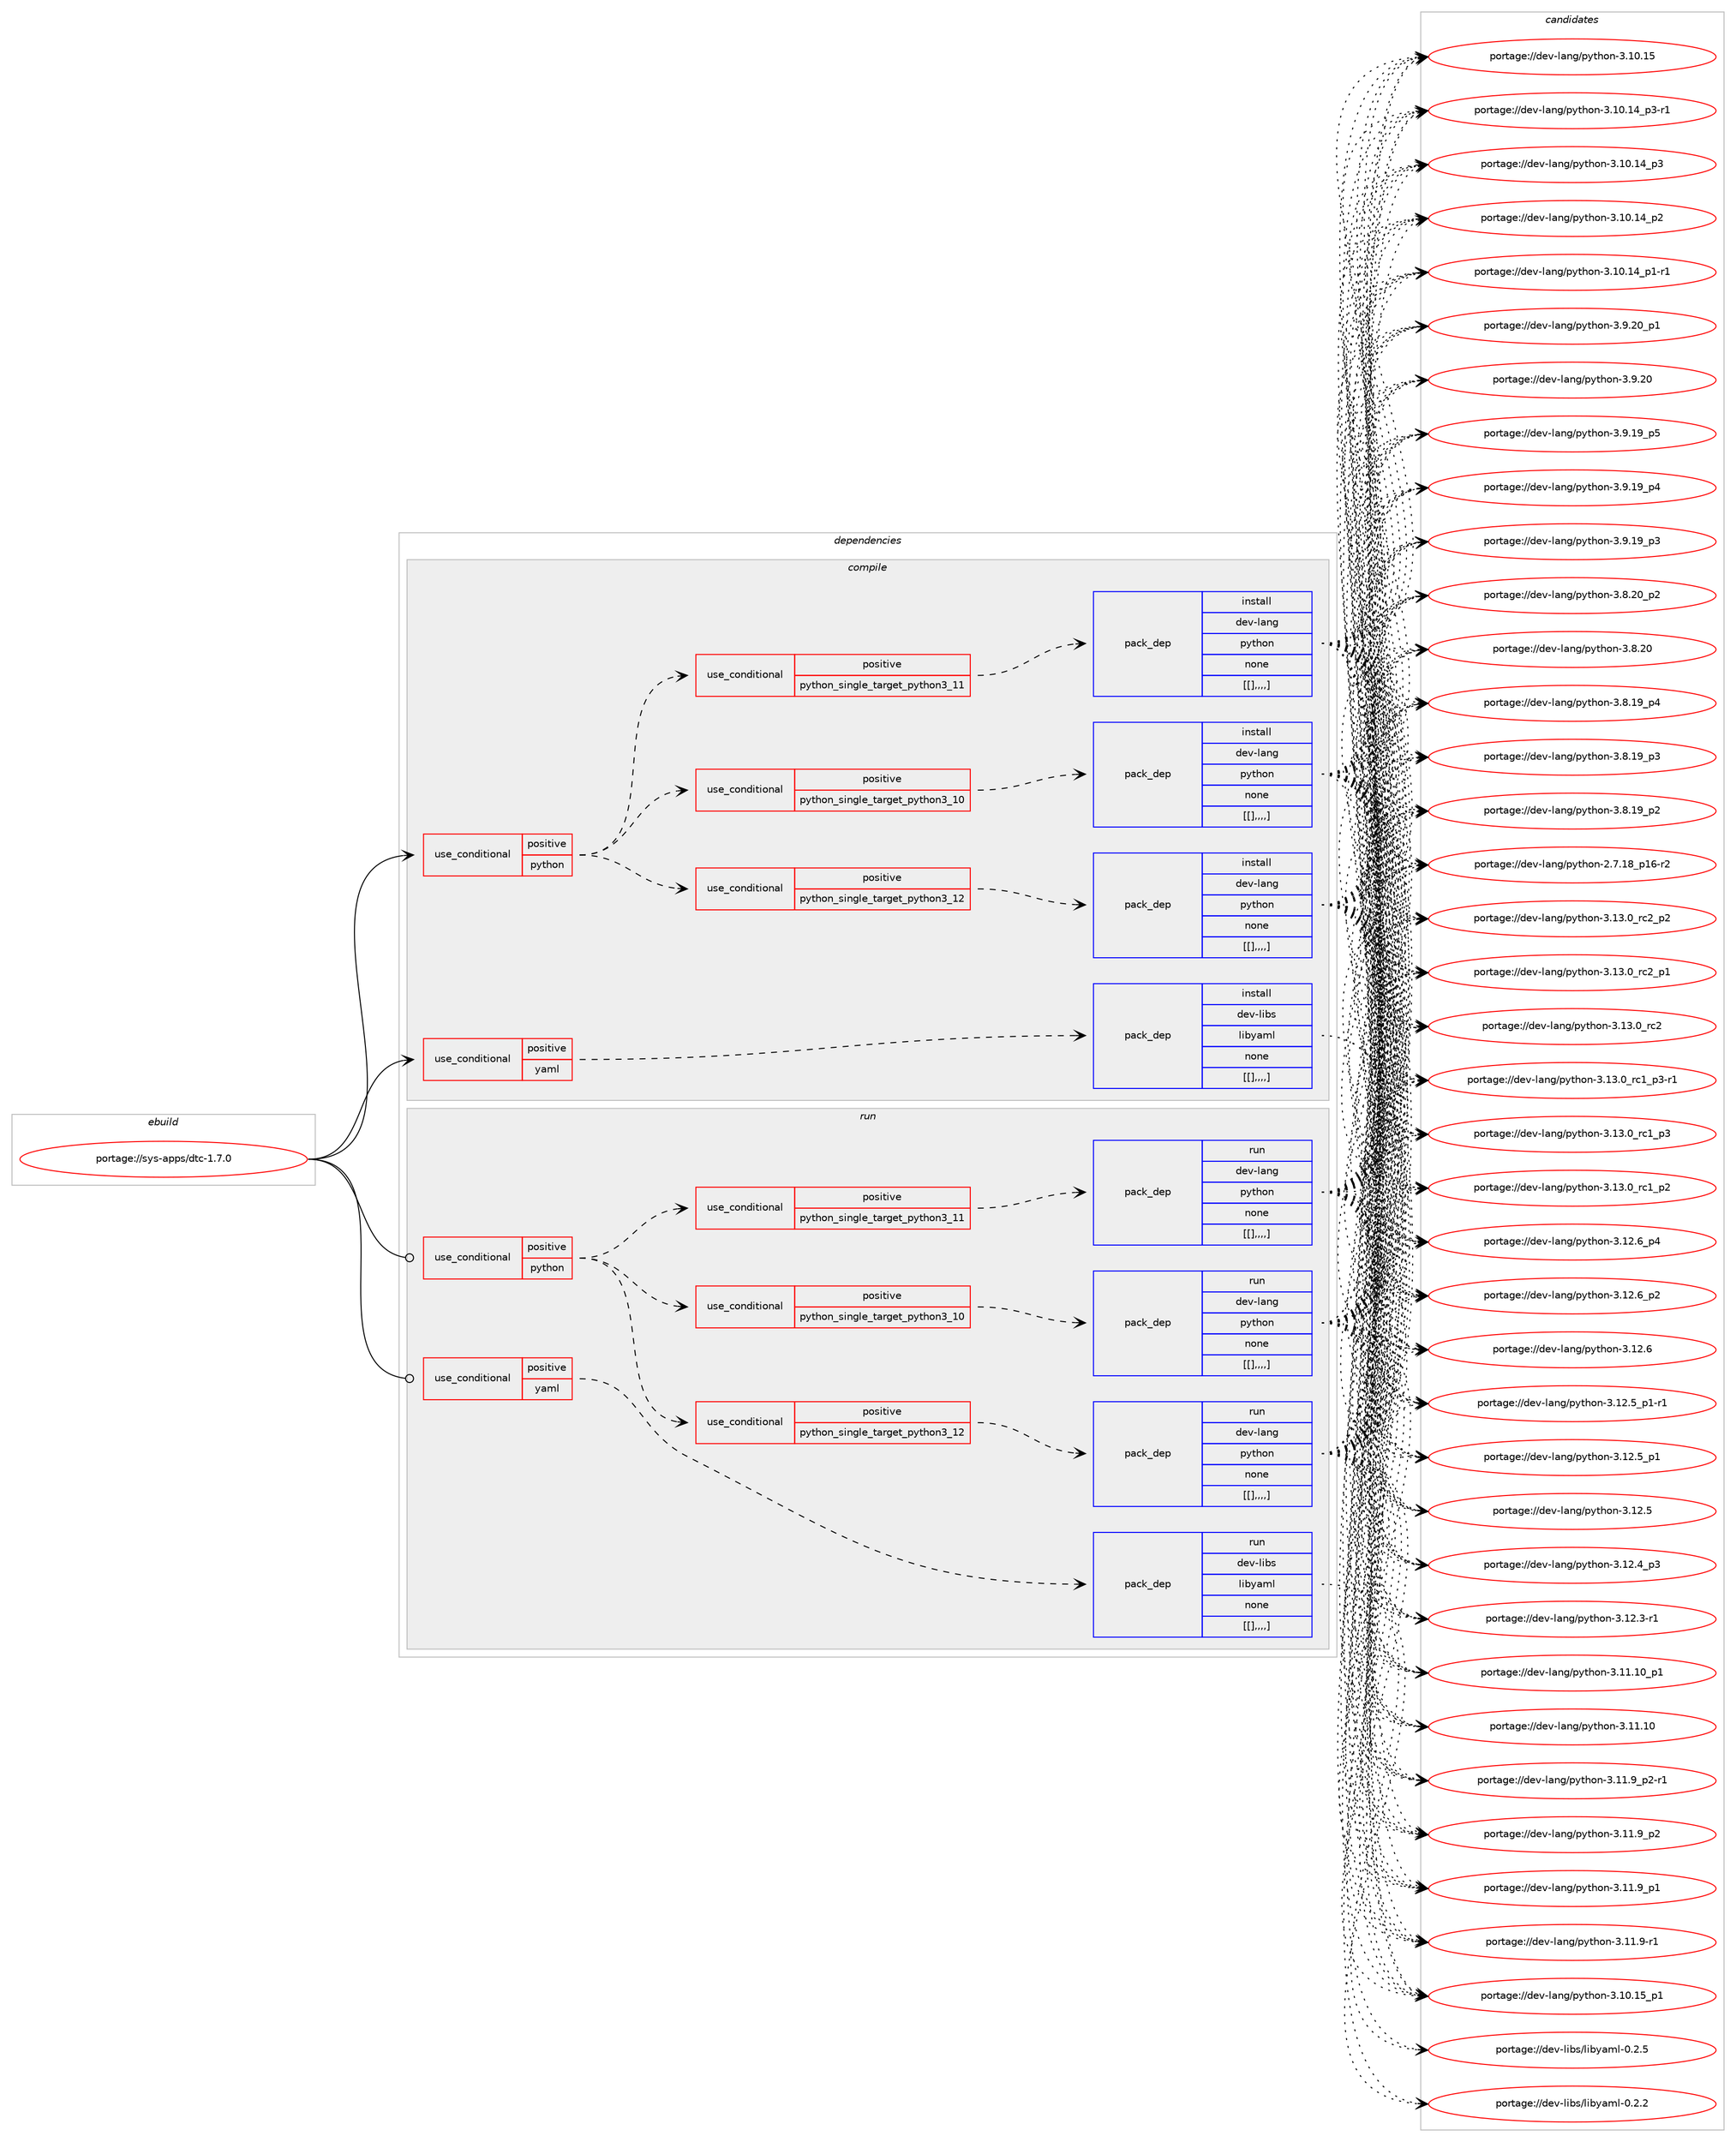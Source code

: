 digraph prolog {

# *************
# Graph options
# *************

newrank=true;
concentrate=true;
compound=true;
graph [rankdir=LR,fontname=Helvetica,fontsize=10,ranksep=1.5];#, ranksep=2.5, nodesep=0.2];
edge  [arrowhead=vee];
node  [fontname=Helvetica,fontsize=10];

# **********
# The ebuild
# **********

subgraph cluster_leftcol {
color=gray;
label=<<i>ebuild</i>>;
id [label="portage://sys-apps/dtc-1.7.0", color=red, width=4, href="../sys-apps/dtc-1.7.0.svg"];
}

# ****************
# The dependencies
# ****************

subgraph cluster_midcol {
color=gray;
label=<<i>dependencies</i>>;
subgraph cluster_compile {
fillcolor="#eeeeee";
style=filled;
label=<<i>compile</i>>;
subgraph cond2521 {
dependency7185 [label=<<TABLE BORDER="0" CELLBORDER="1" CELLSPACING="0" CELLPADDING="4"><TR><TD ROWSPAN="3" CELLPADDING="10">use_conditional</TD></TR><TR><TD>positive</TD></TR><TR><TD>python</TD></TR></TABLE>>, shape=none, color=red];
subgraph cond2522 {
dependency7186 [label=<<TABLE BORDER="0" CELLBORDER="1" CELLSPACING="0" CELLPADDING="4"><TR><TD ROWSPAN="3" CELLPADDING="10">use_conditional</TD></TR><TR><TD>positive</TD></TR><TR><TD>python_single_target_python3_10</TD></TR></TABLE>>, shape=none, color=red];
subgraph pack4640 {
dependency7187 [label=<<TABLE BORDER="0" CELLBORDER="1" CELLSPACING="0" CELLPADDING="4" WIDTH="220"><TR><TD ROWSPAN="6" CELLPADDING="30">pack_dep</TD></TR><TR><TD WIDTH="110">install</TD></TR><TR><TD>dev-lang</TD></TR><TR><TD>python</TD></TR><TR><TD>none</TD></TR><TR><TD>[[],,,,]</TD></TR></TABLE>>, shape=none, color=blue];
}
dependency7186:e -> dependency7187:w [weight=20,style="dashed",arrowhead="vee"];
}
dependency7185:e -> dependency7186:w [weight=20,style="dashed",arrowhead="vee"];
subgraph cond2523 {
dependency7188 [label=<<TABLE BORDER="0" CELLBORDER="1" CELLSPACING="0" CELLPADDING="4"><TR><TD ROWSPAN="3" CELLPADDING="10">use_conditional</TD></TR><TR><TD>positive</TD></TR><TR><TD>python_single_target_python3_11</TD></TR></TABLE>>, shape=none, color=red];
subgraph pack4641 {
dependency7189 [label=<<TABLE BORDER="0" CELLBORDER="1" CELLSPACING="0" CELLPADDING="4" WIDTH="220"><TR><TD ROWSPAN="6" CELLPADDING="30">pack_dep</TD></TR><TR><TD WIDTH="110">install</TD></TR><TR><TD>dev-lang</TD></TR><TR><TD>python</TD></TR><TR><TD>none</TD></TR><TR><TD>[[],,,,]</TD></TR></TABLE>>, shape=none, color=blue];
}
dependency7188:e -> dependency7189:w [weight=20,style="dashed",arrowhead="vee"];
}
dependency7185:e -> dependency7188:w [weight=20,style="dashed",arrowhead="vee"];
subgraph cond2524 {
dependency7190 [label=<<TABLE BORDER="0" CELLBORDER="1" CELLSPACING="0" CELLPADDING="4"><TR><TD ROWSPAN="3" CELLPADDING="10">use_conditional</TD></TR><TR><TD>positive</TD></TR><TR><TD>python_single_target_python3_12</TD></TR></TABLE>>, shape=none, color=red];
subgraph pack4642 {
dependency7191 [label=<<TABLE BORDER="0" CELLBORDER="1" CELLSPACING="0" CELLPADDING="4" WIDTH="220"><TR><TD ROWSPAN="6" CELLPADDING="30">pack_dep</TD></TR><TR><TD WIDTH="110">install</TD></TR><TR><TD>dev-lang</TD></TR><TR><TD>python</TD></TR><TR><TD>none</TD></TR><TR><TD>[[],,,,]</TD></TR></TABLE>>, shape=none, color=blue];
}
dependency7190:e -> dependency7191:w [weight=20,style="dashed",arrowhead="vee"];
}
dependency7185:e -> dependency7190:w [weight=20,style="dashed",arrowhead="vee"];
}
id:e -> dependency7185:w [weight=20,style="solid",arrowhead="vee"];
subgraph cond2525 {
dependency7192 [label=<<TABLE BORDER="0" CELLBORDER="1" CELLSPACING="0" CELLPADDING="4"><TR><TD ROWSPAN="3" CELLPADDING="10">use_conditional</TD></TR><TR><TD>positive</TD></TR><TR><TD>yaml</TD></TR></TABLE>>, shape=none, color=red];
subgraph pack4643 {
dependency7193 [label=<<TABLE BORDER="0" CELLBORDER="1" CELLSPACING="0" CELLPADDING="4" WIDTH="220"><TR><TD ROWSPAN="6" CELLPADDING="30">pack_dep</TD></TR><TR><TD WIDTH="110">install</TD></TR><TR><TD>dev-libs</TD></TR><TR><TD>libyaml</TD></TR><TR><TD>none</TD></TR><TR><TD>[[],,,,]</TD></TR></TABLE>>, shape=none, color=blue];
}
dependency7192:e -> dependency7193:w [weight=20,style="dashed",arrowhead="vee"];
}
id:e -> dependency7192:w [weight=20,style="solid",arrowhead="vee"];
}
subgraph cluster_compileandrun {
fillcolor="#eeeeee";
style=filled;
label=<<i>compile and run</i>>;
}
subgraph cluster_run {
fillcolor="#eeeeee";
style=filled;
label=<<i>run</i>>;
subgraph cond2526 {
dependency7194 [label=<<TABLE BORDER="0" CELLBORDER="1" CELLSPACING="0" CELLPADDING="4"><TR><TD ROWSPAN="3" CELLPADDING="10">use_conditional</TD></TR><TR><TD>positive</TD></TR><TR><TD>python</TD></TR></TABLE>>, shape=none, color=red];
subgraph cond2527 {
dependency7195 [label=<<TABLE BORDER="0" CELLBORDER="1" CELLSPACING="0" CELLPADDING="4"><TR><TD ROWSPAN="3" CELLPADDING="10">use_conditional</TD></TR><TR><TD>positive</TD></TR><TR><TD>python_single_target_python3_10</TD></TR></TABLE>>, shape=none, color=red];
subgraph pack4644 {
dependency7196 [label=<<TABLE BORDER="0" CELLBORDER="1" CELLSPACING="0" CELLPADDING="4" WIDTH="220"><TR><TD ROWSPAN="6" CELLPADDING="30">pack_dep</TD></TR><TR><TD WIDTH="110">run</TD></TR><TR><TD>dev-lang</TD></TR><TR><TD>python</TD></TR><TR><TD>none</TD></TR><TR><TD>[[],,,,]</TD></TR></TABLE>>, shape=none, color=blue];
}
dependency7195:e -> dependency7196:w [weight=20,style="dashed",arrowhead="vee"];
}
dependency7194:e -> dependency7195:w [weight=20,style="dashed",arrowhead="vee"];
subgraph cond2528 {
dependency7197 [label=<<TABLE BORDER="0" CELLBORDER="1" CELLSPACING="0" CELLPADDING="4"><TR><TD ROWSPAN="3" CELLPADDING="10">use_conditional</TD></TR><TR><TD>positive</TD></TR><TR><TD>python_single_target_python3_11</TD></TR></TABLE>>, shape=none, color=red];
subgraph pack4645 {
dependency7198 [label=<<TABLE BORDER="0" CELLBORDER="1" CELLSPACING="0" CELLPADDING="4" WIDTH="220"><TR><TD ROWSPAN="6" CELLPADDING="30">pack_dep</TD></TR><TR><TD WIDTH="110">run</TD></TR><TR><TD>dev-lang</TD></TR><TR><TD>python</TD></TR><TR><TD>none</TD></TR><TR><TD>[[],,,,]</TD></TR></TABLE>>, shape=none, color=blue];
}
dependency7197:e -> dependency7198:w [weight=20,style="dashed",arrowhead="vee"];
}
dependency7194:e -> dependency7197:w [weight=20,style="dashed",arrowhead="vee"];
subgraph cond2529 {
dependency7199 [label=<<TABLE BORDER="0" CELLBORDER="1" CELLSPACING="0" CELLPADDING="4"><TR><TD ROWSPAN="3" CELLPADDING="10">use_conditional</TD></TR><TR><TD>positive</TD></TR><TR><TD>python_single_target_python3_12</TD></TR></TABLE>>, shape=none, color=red];
subgraph pack4646 {
dependency7200 [label=<<TABLE BORDER="0" CELLBORDER="1" CELLSPACING="0" CELLPADDING="4" WIDTH="220"><TR><TD ROWSPAN="6" CELLPADDING="30">pack_dep</TD></TR><TR><TD WIDTH="110">run</TD></TR><TR><TD>dev-lang</TD></TR><TR><TD>python</TD></TR><TR><TD>none</TD></TR><TR><TD>[[],,,,]</TD></TR></TABLE>>, shape=none, color=blue];
}
dependency7199:e -> dependency7200:w [weight=20,style="dashed",arrowhead="vee"];
}
dependency7194:e -> dependency7199:w [weight=20,style="dashed",arrowhead="vee"];
}
id:e -> dependency7194:w [weight=20,style="solid",arrowhead="odot"];
subgraph cond2530 {
dependency7201 [label=<<TABLE BORDER="0" CELLBORDER="1" CELLSPACING="0" CELLPADDING="4"><TR><TD ROWSPAN="3" CELLPADDING="10">use_conditional</TD></TR><TR><TD>positive</TD></TR><TR><TD>yaml</TD></TR></TABLE>>, shape=none, color=red];
subgraph pack4647 {
dependency7202 [label=<<TABLE BORDER="0" CELLBORDER="1" CELLSPACING="0" CELLPADDING="4" WIDTH="220"><TR><TD ROWSPAN="6" CELLPADDING="30">pack_dep</TD></TR><TR><TD WIDTH="110">run</TD></TR><TR><TD>dev-libs</TD></TR><TR><TD>libyaml</TD></TR><TR><TD>none</TD></TR><TR><TD>[[],,,,]</TD></TR></TABLE>>, shape=none, color=blue];
}
dependency7201:e -> dependency7202:w [weight=20,style="dashed",arrowhead="vee"];
}
id:e -> dependency7201:w [weight=20,style="solid",arrowhead="odot"];
}
}

# **************
# The candidates
# **************

subgraph cluster_choices {
rank=same;
color=gray;
label=<<i>candidates</i>>;

subgraph choice4640 {
color=black;
nodesep=1;
choice100101118451089711010347112121116104111110455146495146489511499509511250 [label="portage://dev-lang/python-3.13.0_rc2_p2", color=red, width=4,href="../dev-lang/python-3.13.0_rc2_p2.svg"];
choice100101118451089711010347112121116104111110455146495146489511499509511249 [label="portage://dev-lang/python-3.13.0_rc2_p1", color=red, width=4,href="../dev-lang/python-3.13.0_rc2_p1.svg"];
choice10010111845108971101034711212111610411111045514649514648951149950 [label="portage://dev-lang/python-3.13.0_rc2", color=red, width=4,href="../dev-lang/python-3.13.0_rc2.svg"];
choice1001011184510897110103471121211161041111104551464951464895114994995112514511449 [label="portage://dev-lang/python-3.13.0_rc1_p3-r1", color=red, width=4,href="../dev-lang/python-3.13.0_rc1_p3-r1.svg"];
choice100101118451089711010347112121116104111110455146495146489511499499511251 [label="portage://dev-lang/python-3.13.0_rc1_p3", color=red, width=4,href="../dev-lang/python-3.13.0_rc1_p3.svg"];
choice100101118451089711010347112121116104111110455146495146489511499499511250 [label="portage://dev-lang/python-3.13.0_rc1_p2", color=red, width=4,href="../dev-lang/python-3.13.0_rc1_p2.svg"];
choice100101118451089711010347112121116104111110455146495046549511252 [label="portage://dev-lang/python-3.12.6_p4", color=red, width=4,href="../dev-lang/python-3.12.6_p4.svg"];
choice100101118451089711010347112121116104111110455146495046549511250 [label="portage://dev-lang/python-3.12.6_p2", color=red, width=4,href="../dev-lang/python-3.12.6_p2.svg"];
choice10010111845108971101034711212111610411111045514649504654 [label="portage://dev-lang/python-3.12.6", color=red, width=4,href="../dev-lang/python-3.12.6.svg"];
choice1001011184510897110103471121211161041111104551464950465395112494511449 [label="portage://dev-lang/python-3.12.5_p1-r1", color=red, width=4,href="../dev-lang/python-3.12.5_p1-r1.svg"];
choice100101118451089711010347112121116104111110455146495046539511249 [label="portage://dev-lang/python-3.12.5_p1", color=red, width=4,href="../dev-lang/python-3.12.5_p1.svg"];
choice10010111845108971101034711212111610411111045514649504653 [label="portage://dev-lang/python-3.12.5", color=red, width=4,href="../dev-lang/python-3.12.5.svg"];
choice100101118451089711010347112121116104111110455146495046529511251 [label="portage://dev-lang/python-3.12.4_p3", color=red, width=4,href="../dev-lang/python-3.12.4_p3.svg"];
choice100101118451089711010347112121116104111110455146495046514511449 [label="portage://dev-lang/python-3.12.3-r1", color=red, width=4,href="../dev-lang/python-3.12.3-r1.svg"];
choice10010111845108971101034711212111610411111045514649494649489511249 [label="portage://dev-lang/python-3.11.10_p1", color=red, width=4,href="../dev-lang/python-3.11.10_p1.svg"];
choice1001011184510897110103471121211161041111104551464949464948 [label="portage://dev-lang/python-3.11.10", color=red, width=4,href="../dev-lang/python-3.11.10.svg"];
choice1001011184510897110103471121211161041111104551464949465795112504511449 [label="portage://dev-lang/python-3.11.9_p2-r1", color=red, width=4,href="../dev-lang/python-3.11.9_p2-r1.svg"];
choice100101118451089711010347112121116104111110455146494946579511250 [label="portage://dev-lang/python-3.11.9_p2", color=red, width=4,href="../dev-lang/python-3.11.9_p2.svg"];
choice100101118451089711010347112121116104111110455146494946579511249 [label="portage://dev-lang/python-3.11.9_p1", color=red, width=4,href="../dev-lang/python-3.11.9_p1.svg"];
choice100101118451089711010347112121116104111110455146494946574511449 [label="portage://dev-lang/python-3.11.9-r1", color=red, width=4,href="../dev-lang/python-3.11.9-r1.svg"];
choice10010111845108971101034711212111610411111045514649484649539511249 [label="portage://dev-lang/python-3.10.15_p1", color=red, width=4,href="../dev-lang/python-3.10.15_p1.svg"];
choice1001011184510897110103471121211161041111104551464948464953 [label="portage://dev-lang/python-3.10.15", color=red, width=4,href="../dev-lang/python-3.10.15.svg"];
choice100101118451089711010347112121116104111110455146494846495295112514511449 [label="portage://dev-lang/python-3.10.14_p3-r1", color=red, width=4,href="../dev-lang/python-3.10.14_p3-r1.svg"];
choice10010111845108971101034711212111610411111045514649484649529511251 [label="portage://dev-lang/python-3.10.14_p3", color=red, width=4,href="../dev-lang/python-3.10.14_p3.svg"];
choice10010111845108971101034711212111610411111045514649484649529511250 [label="portage://dev-lang/python-3.10.14_p2", color=red, width=4,href="../dev-lang/python-3.10.14_p2.svg"];
choice100101118451089711010347112121116104111110455146494846495295112494511449 [label="portage://dev-lang/python-3.10.14_p1-r1", color=red, width=4,href="../dev-lang/python-3.10.14_p1-r1.svg"];
choice100101118451089711010347112121116104111110455146574650489511249 [label="portage://dev-lang/python-3.9.20_p1", color=red, width=4,href="../dev-lang/python-3.9.20_p1.svg"];
choice10010111845108971101034711212111610411111045514657465048 [label="portage://dev-lang/python-3.9.20", color=red, width=4,href="../dev-lang/python-3.9.20.svg"];
choice100101118451089711010347112121116104111110455146574649579511253 [label="portage://dev-lang/python-3.9.19_p5", color=red, width=4,href="../dev-lang/python-3.9.19_p5.svg"];
choice100101118451089711010347112121116104111110455146574649579511252 [label="portage://dev-lang/python-3.9.19_p4", color=red, width=4,href="../dev-lang/python-3.9.19_p4.svg"];
choice100101118451089711010347112121116104111110455146574649579511251 [label="portage://dev-lang/python-3.9.19_p3", color=red, width=4,href="../dev-lang/python-3.9.19_p3.svg"];
choice100101118451089711010347112121116104111110455146564650489511250 [label="portage://dev-lang/python-3.8.20_p2", color=red, width=4,href="../dev-lang/python-3.8.20_p2.svg"];
choice10010111845108971101034711212111610411111045514656465048 [label="portage://dev-lang/python-3.8.20", color=red, width=4,href="../dev-lang/python-3.8.20.svg"];
choice100101118451089711010347112121116104111110455146564649579511252 [label="portage://dev-lang/python-3.8.19_p4", color=red, width=4,href="../dev-lang/python-3.8.19_p4.svg"];
choice100101118451089711010347112121116104111110455146564649579511251 [label="portage://dev-lang/python-3.8.19_p3", color=red, width=4,href="../dev-lang/python-3.8.19_p3.svg"];
choice100101118451089711010347112121116104111110455146564649579511250 [label="portage://dev-lang/python-3.8.19_p2", color=red, width=4,href="../dev-lang/python-3.8.19_p2.svg"];
choice100101118451089711010347112121116104111110455046554649569511249544511450 [label="portage://dev-lang/python-2.7.18_p16-r2", color=red, width=4,href="../dev-lang/python-2.7.18_p16-r2.svg"];
dependency7187:e -> choice100101118451089711010347112121116104111110455146495146489511499509511250:w [style=dotted,weight="100"];
dependency7187:e -> choice100101118451089711010347112121116104111110455146495146489511499509511249:w [style=dotted,weight="100"];
dependency7187:e -> choice10010111845108971101034711212111610411111045514649514648951149950:w [style=dotted,weight="100"];
dependency7187:e -> choice1001011184510897110103471121211161041111104551464951464895114994995112514511449:w [style=dotted,weight="100"];
dependency7187:e -> choice100101118451089711010347112121116104111110455146495146489511499499511251:w [style=dotted,weight="100"];
dependency7187:e -> choice100101118451089711010347112121116104111110455146495146489511499499511250:w [style=dotted,weight="100"];
dependency7187:e -> choice100101118451089711010347112121116104111110455146495046549511252:w [style=dotted,weight="100"];
dependency7187:e -> choice100101118451089711010347112121116104111110455146495046549511250:w [style=dotted,weight="100"];
dependency7187:e -> choice10010111845108971101034711212111610411111045514649504654:w [style=dotted,weight="100"];
dependency7187:e -> choice1001011184510897110103471121211161041111104551464950465395112494511449:w [style=dotted,weight="100"];
dependency7187:e -> choice100101118451089711010347112121116104111110455146495046539511249:w [style=dotted,weight="100"];
dependency7187:e -> choice10010111845108971101034711212111610411111045514649504653:w [style=dotted,weight="100"];
dependency7187:e -> choice100101118451089711010347112121116104111110455146495046529511251:w [style=dotted,weight="100"];
dependency7187:e -> choice100101118451089711010347112121116104111110455146495046514511449:w [style=dotted,weight="100"];
dependency7187:e -> choice10010111845108971101034711212111610411111045514649494649489511249:w [style=dotted,weight="100"];
dependency7187:e -> choice1001011184510897110103471121211161041111104551464949464948:w [style=dotted,weight="100"];
dependency7187:e -> choice1001011184510897110103471121211161041111104551464949465795112504511449:w [style=dotted,weight="100"];
dependency7187:e -> choice100101118451089711010347112121116104111110455146494946579511250:w [style=dotted,weight="100"];
dependency7187:e -> choice100101118451089711010347112121116104111110455146494946579511249:w [style=dotted,weight="100"];
dependency7187:e -> choice100101118451089711010347112121116104111110455146494946574511449:w [style=dotted,weight="100"];
dependency7187:e -> choice10010111845108971101034711212111610411111045514649484649539511249:w [style=dotted,weight="100"];
dependency7187:e -> choice1001011184510897110103471121211161041111104551464948464953:w [style=dotted,weight="100"];
dependency7187:e -> choice100101118451089711010347112121116104111110455146494846495295112514511449:w [style=dotted,weight="100"];
dependency7187:e -> choice10010111845108971101034711212111610411111045514649484649529511251:w [style=dotted,weight="100"];
dependency7187:e -> choice10010111845108971101034711212111610411111045514649484649529511250:w [style=dotted,weight="100"];
dependency7187:e -> choice100101118451089711010347112121116104111110455146494846495295112494511449:w [style=dotted,weight="100"];
dependency7187:e -> choice100101118451089711010347112121116104111110455146574650489511249:w [style=dotted,weight="100"];
dependency7187:e -> choice10010111845108971101034711212111610411111045514657465048:w [style=dotted,weight="100"];
dependency7187:e -> choice100101118451089711010347112121116104111110455146574649579511253:w [style=dotted,weight="100"];
dependency7187:e -> choice100101118451089711010347112121116104111110455146574649579511252:w [style=dotted,weight="100"];
dependency7187:e -> choice100101118451089711010347112121116104111110455146574649579511251:w [style=dotted,weight="100"];
dependency7187:e -> choice100101118451089711010347112121116104111110455146564650489511250:w [style=dotted,weight="100"];
dependency7187:e -> choice10010111845108971101034711212111610411111045514656465048:w [style=dotted,weight="100"];
dependency7187:e -> choice100101118451089711010347112121116104111110455146564649579511252:w [style=dotted,weight="100"];
dependency7187:e -> choice100101118451089711010347112121116104111110455146564649579511251:w [style=dotted,weight="100"];
dependency7187:e -> choice100101118451089711010347112121116104111110455146564649579511250:w [style=dotted,weight="100"];
dependency7187:e -> choice100101118451089711010347112121116104111110455046554649569511249544511450:w [style=dotted,weight="100"];
}
subgraph choice4641 {
color=black;
nodesep=1;
choice100101118451089711010347112121116104111110455146495146489511499509511250 [label="portage://dev-lang/python-3.13.0_rc2_p2", color=red, width=4,href="../dev-lang/python-3.13.0_rc2_p2.svg"];
choice100101118451089711010347112121116104111110455146495146489511499509511249 [label="portage://dev-lang/python-3.13.0_rc2_p1", color=red, width=4,href="../dev-lang/python-3.13.0_rc2_p1.svg"];
choice10010111845108971101034711212111610411111045514649514648951149950 [label="portage://dev-lang/python-3.13.0_rc2", color=red, width=4,href="../dev-lang/python-3.13.0_rc2.svg"];
choice1001011184510897110103471121211161041111104551464951464895114994995112514511449 [label="portage://dev-lang/python-3.13.0_rc1_p3-r1", color=red, width=4,href="../dev-lang/python-3.13.0_rc1_p3-r1.svg"];
choice100101118451089711010347112121116104111110455146495146489511499499511251 [label="portage://dev-lang/python-3.13.0_rc1_p3", color=red, width=4,href="../dev-lang/python-3.13.0_rc1_p3.svg"];
choice100101118451089711010347112121116104111110455146495146489511499499511250 [label="portage://dev-lang/python-3.13.0_rc1_p2", color=red, width=4,href="../dev-lang/python-3.13.0_rc1_p2.svg"];
choice100101118451089711010347112121116104111110455146495046549511252 [label="portage://dev-lang/python-3.12.6_p4", color=red, width=4,href="../dev-lang/python-3.12.6_p4.svg"];
choice100101118451089711010347112121116104111110455146495046549511250 [label="portage://dev-lang/python-3.12.6_p2", color=red, width=4,href="../dev-lang/python-3.12.6_p2.svg"];
choice10010111845108971101034711212111610411111045514649504654 [label="portage://dev-lang/python-3.12.6", color=red, width=4,href="../dev-lang/python-3.12.6.svg"];
choice1001011184510897110103471121211161041111104551464950465395112494511449 [label="portage://dev-lang/python-3.12.5_p1-r1", color=red, width=4,href="../dev-lang/python-3.12.5_p1-r1.svg"];
choice100101118451089711010347112121116104111110455146495046539511249 [label="portage://dev-lang/python-3.12.5_p1", color=red, width=4,href="../dev-lang/python-3.12.5_p1.svg"];
choice10010111845108971101034711212111610411111045514649504653 [label="portage://dev-lang/python-3.12.5", color=red, width=4,href="../dev-lang/python-3.12.5.svg"];
choice100101118451089711010347112121116104111110455146495046529511251 [label="portage://dev-lang/python-3.12.4_p3", color=red, width=4,href="../dev-lang/python-3.12.4_p3.svg"];
choice100101118451089711010347112121116104111110455146495046514511449 [label="portage://dev-lang/python-3.12.3-r1", color=red, width=4,href="../dev-lang/python-3.12.3-r1.svg"];
choice10010111845108971101034711212111610411111045514649494649489511249 [label="portage://dev-lang/python-3.11.10_p1", color=red, width=4,href="../dev-lang/python-3.11.10_p1.svg"];
choice1001011184510897110103471121211161041111104551464949464948 [label="portage://dev-lang/python-3.11.10", color=red, width=4,href="../dev-lang/python-3.11.10.svg"];
choice1001011184510897110103471121211161041111104551464949465795112504511449 [label="portage://dev-lang/python-3.11.9_p2-r1", color=red, width=4,href="../dev-lang/python-3.11.9_p2-r1.svg"];
choice100101118451089711010347112121116104111110455146494946579511250 [label="portage://dev-lang/python-3.11.9_p2", color=red, width=4,href="../dev-lang/python-3.11.9_p2.svg"];
choice100101118451089711010347112121116104111110455146494946579511249 [label="portage://dev-lang/python-3.11.9_p1", color=red, width=4,href="../dev-lang/python-3.11.9_p1.svg"];
choice100101118451089711010347112121116104111110455146494946574511449 [label="portage://dev-lang/python-3.11.9-r1", color=red, width=4,href="../dev-lang/python-3.11.9-r1.svg"];
choice10010111845108971101034711212111610411111045514649484649539511249 [label="portage://dev-lang/python-3.10.15_p1", color=red, width=4,href="../dev-lang/python-3.10.15_p1.svg"];
choice1001011184510897110103471121211161041111104551464948464953 [label="portage://dev-lang/python-3.10.15", color=red, width=4,href="../dev-lang/python-3.10.15.svg"];
choice100101118451089711010347112121116104111110455146494846495295112514511449 [label="portage://dev-lang/python-3.10.14_p3-r1", color=red, width=4,href="../dev-lang/python-3.10.14_p3-r1.svg"];
choice10010111845108971101034711212111610411111045514649484649529511251 [label="portage://dev-lang/python-3.10.14_p3", color=red, width=4,href="../dev-lang/python-3.10.14_p3.svg"];
choice10010111845108971101034711212111610411111045514649484649529511250 [label="portage://dev-lang/python-3.10.14_p2", color=red, width=4,href="../dev-lang/python-3.10.14_p2.svg"];
choice100101118451089711010347112121116104111110455146494846495295112494511449 [label="portage://dev-lang/python-3.10.14_p1-r1", color=red, width=4,href="../dev-lang/python-3.10.14_p1-r1.svg"];
choice100101118451089711010347112121116104111110455146574650489511249 [label="portage://dev-lang/python-3.9.20_p1", color=red, width=4,href="../dev-lang/python-3.9.20_p1.svg"];
choice10010111845108971101034711212111610411111045514657465048 [label="portage://dev-lang/python-3.9.20", color=red, width=4,href="../dev-lang/python-3.9.20.svg"];
choice100101118451089711010347112121116104111110455146574649579511253 [label="portage://dev-lang/python-3.9.19_p5", color=red, width=4,href="../dev-lang/python-3.9.19_p5.svg"];
choice100101118451089711010347112121116104111110455146574649579511252 [label="portage://dev-lang/python-3.9.19_p4", color=red, width=4,href="../dev-lang/python-3.9.19_p4.svg"];
choice100101118451089711010347112121116104111110455146574649579511251 [label="portage://dev-lang/python-3.9.19_p3", color=red, width=4,href="../dev-lang/python-3.9.19_p3.svg"];
choice100101118451089711010347112121116104111110455146564650489511250 [label="portage://dev-lang/python-3.8.20_p2", color=red, width=4,href="../dev-lang/python-3.8.20_p2.svg"];
choice10010111845108971101034711212111610411111045514656465048 [label="portage://dev-lang/python-3.8.20", color=red, width=4,href="../dev-lang/python-3.8.20.svg"];
choice100101118451089711010347112121116104111110455146564649579511252 [label="portage://dev-lang/python-3.8.19_p4", color=red, width=4,href="../dev-lang/python-3.8.19_p4.svg"];
choice100101118451089711010347112121116104111110455146564649579511251 [label="portage://dev-lang/python-3.8.19_p3", color=red, width=4,href="../dev-lang/python-3.8.19_p3.svg"];
choice100101118451089711010347112121116104111110455146564649579511250 [label="portage://dev-lang/python-3.8.19_p2", color=red, width=4,href="../dev-lang/python-3.8.19_p2.svg"];
choice100101118451089711010347112121116104111110455046554649569511249544511450 [label="portage://dev-lang/python-2.7.18_p16-r2", color=red, width=4,href="../dev-lang/python-2.7.18_p16-r2.svg"];
dependency7189:e -> choice100101118451089711010347112121116104111110455146495146489511499509511250:w [style=dotted,weight="100"];
dependency7189:e -> choice100101118451089711010347112121116104111110455146495146489511499509511249:w [style=dotted,weight="100"];
dependency7189:e -> choice10010111845108971101034711212111610411111045514649514648951149950:w [style=dotted,weight="100"];
dependency7189:e -> choice1001011184510897110103471121211161041111104551464951464895114994995112514511449:w [style=dotted,weight="100"];
dependency7189:e -> choice100101118451089711010347112121116104111110455146495146489511499499511251:w [style=dotted,weight="100"];
dependency7189:e -> choice100101118451089711010347112121116104111110455146495146489511499499511250:w [style=dotted,weight="100"];
dependency7189:e -> choice100101118451089711010347112121116104111110455146495046549511252:w [style=dotted,weight="100"];
dependency7189:e -> choice100101118451089711010347112121116104111110455146495046549511250:w [style=dotted,weight="100"];
dependency7189:e -> choice10010111845108971101034711212111610411111045514649504654:w [style=dotted,weight="100"];
dependency7189:e -> choice1001011184510897110103471121211161041111104551464950465395112494511449:w [style=dotted,weight="100"];
dependency7189:e -> choice100101118451089711010347112121116104111110455146495046539511249:w [style=dotted,weight="100"];
dependency7189:e -> choice10010111845108971101034711212111610411111045514649504653:w [style=dotted,weight="100"];
dependency7189:e -> choice100101118451089711010347112121116104111110455146495046529511251:w [style=dotted,weight="100"];
dependency7189:e -> choice100101118451089711010347112121116104111110455146495046514511449:w [style=dotted,weight="100"];
dependency7189:e -> choice10010111845108971101034711212111610411111045514649494649489511249:w [style=dotted,weight="100"];
dependency7189:e -> choice1001011184510897110103471121211161041111104551464949464948:w [style=dotted,weight="100"];
dependency7189:e -> choice1001011184510897110103471121211161041111104551464949465795112504511449:w [style=dotted,weight="100"];
dependency7189:e -> choice100101118451089711010347112121116104111110455146494946579511250:w [style=dotted,weight="100"];
dependency7189:e -> choice100101118451089711010347112121116104111110455146494946579511249:w [style=dotted,weight="100"];
dependency7189:e -> choice100101118451089711010347112121116104111110455146494946574511449:w [style=dotted,weight="100"];
dependency7189:e -> choice10010111845108971101034711212111610411111045514649484649539511249:w [style=dotted,weight="100"];
dependency7189:e -> choice1001011184510897110103471121211161041111104551464948464953:w [style=dotted,weight="100"];
dependency7189:e -> choice100101118451089711010347112121116104111110455146494846495295112514511449:w [style=dotted,weight="100"];
dependency7189:e -> choice10010111845108971101034711212111610411111045514649484649529511251:w [style=dotted,weight="100"];
dependency7189:e -> choice10010111845108971101034711212111610411111045514649484649529511250:w [style=dotted,weight="100"];
dependency7189:e -> choice100101118451089711010347112121116104111110455146494846495295112494511449:w [style=dotted,weight="100"];
dependency7189:e -> choice100101118451089711010347112121116104111110455146574650489511249:w [style=dotted,weight="100"];
dependency7189:e -> choice10010111845108971101034711212111610411111045514657465048:w [style=dotted,weight="100"];
dependency7189:e -> choice100101118451089711010347112121116104111110455146574649579511253:w [style=dotted,weight="100"];
dependency7189:e -> choice100101118451089711010347112121116104111110455146574649579511252:w [style=dotted,weight="100"];
dependency7189:e -> choice100101118451089711010347112121116104111110455146574649579511251:w [style=dotted,weight="100"];
dependency7189:e -> choice100101118451089711010347112121116104111110455146564650489511250:w [style=dotted,weight="100"];
dependency7189:e -> choice10010111845108971101034711212111610411111045514656465048:w [style=dotted,weight="100"];
dependency7189:e -> choice100101118451089711010347112121116104111110455146564649579511252:w [style=dotted,weight="100"];
dependency7189:e -> choice100101118451089711010347112121116104111110455146564649579511251:w [style=dotted,weight="100"];
dependency7189:e -> choice100101118451089711010347112121116104111110455146564649579511250:w [style=dotted,weight="100"];
dependency7189:e -> choice100101118451089711010347112121116104111110455046554649569511249544511450:w [style=dotted,weight="100"];
}
subgraph choice4642 {
color=black;
nodesep=1;
choice100101118451089711010347112121116104111110455146495146489511499509511250 [label="portage://dev-lang/python-3.13.0_rc2_p2", color=red, width=4,href="../dev-lang/python-3.13.0_rc2_p2.svg"];
choice100101118451089711010347112121116104111110455146495146489511499509511249 [label="portage://dev-lang/python-3.13.0_rc2_p1", color=red, width=4,href="../dev-lang/python-3.13.0_rc2_p1.svg"];
choice10010111845108971101034711212111610411111045514649514648951149950 [label="portage://dev-lang/python-3.13.0_rc2", color=red, width=4,href="../dev-lang/python-3.13.0_rc2.svg"];
choice1001011184510897110103471121211161041111104551464951464895114994995112514511449 [label="portage://dev-lang/python-3.13.0_rc1_p3-r1", color=red, width=4,href="../dev-lang/python-3.13.0_rc1_p3-r1.svg"];
choice100101118451089711010347112121116104111110455146495146489511499499511251 [label="portage://dev-lang/python-3.13.0_rc1_p3", color=red, width=4,href="../dev-lang/python-3.13.0_rc1_p3.svg"];
choice100101118451089711010347112121116104111110455146495146489511499499511250 [label="portage://dev-lang/python-3.13.0_rc1_p2", color=red, width=4,href="../dev-lang/python-3.13.0_rc1_p2.svg"];
choice100101118451089711010347112121116104111110455146495046549511252 [label="portage://dev-lang/python-3.12.6_p4", color=red, width=4,href="../dev-lang/python-3.12.6_p4.svg"];
choice100101118451089711010347112121116104111110455146495046549511250 [label="portage://dev-lang/python-3.12.6_p2", color=red, width=4,href="../dev-lang/python-3.12.6_p2.svg"];
choice10010111845108971101034711212111610411111045514649504654 [label="portage://dev-lang/python-3.12.6", color=red, width=4,href="../dev-lang/python-3.12.6.svg"];
choice1001011184510897110103471121211161041111104551464950465395112494511449 [label="portage://dev-lang/python-3.12.5_p1-r1", color=red, width=4,href="../dev-lang/python-3.12.5_p1-r1.svg"];
choice100101118451089711010347112121116104111110455146495046539511249 [label="portage://dev-lang/python-3.12.5_p1", color=red, width=4,href="../dev-lang/python-3.12.5_p1.svg"];
choice10010111845108971101034711212111610411111045514649504653 [label="portage://dev-lang/python-3.12.5", color=red, width=4,href="../dev-lang/python-3.12.5.svg"];
choice100101118451089711010347112121116104111110455146495046529511251 [label="portage://dev-lang/python-3.12.4_p3", color=red, width=4,href="../dev-lang/python-3.12.4_p3.svg"];
choice100101118451089711010347112121116104111110455146495046514511449 [label="portage://dev-lang/python-3.12.3-r1", color=red, width=4,href="../dev-lang/python-3.12.3-r1.svg"];
choice10010111845108971101034711212111610411111045514649494649489511249 [label="portage://dev-lang/python-3.11.10_p1", color=red, width=4,href="../dev-lang/python-3.11.10_p1.svg"];
choice1001011184510897110103471121211161041111104551464949464948 [label="portage://dev-lang/python-3.11.10", color=red, width=4,href="../dev-lang/python-3.11.10.svg"];
choice1001011184510897110103471121211161041111104551464949465795112504511449 [label="portage://dev-lang/python-3.11.9_p2-r1", color=red, width=4,href="../dev-lang/python-3.11.9_p2-r1.svg"];
choice100101118451089711010347112121116104111110455146494946579511250 [label="portage://dev-lang/python-3.11.9_p2", color=red, width=4,href="../dev-lang/python-3.11.9_p2.svg"];
choice100101118451089711010347112121116104111110455146494946579511249 [label="portage://dev-lang/python-3.11.9_p1", color=red, width=4,href="../dev-lang/python-3.11.9_p1.svg"];
choice100101118451089711010347112121116104111110455146494946574511449 [label="portage://dev-lang/python-3.11.9-r1", color=red, width=4,href="../dev-lang/python-3.11.9-r1.svg"];
choice10010111845108971101034711212111610411111045514649484649539511249 [label="portage://dev-lang/python-3.10.15_p1", color=red, width=4,href="../dev-lang/python-3.10.15_p1.svg"];
choice1001011184510897110103471121211161041111104551464948464953 [label="portage://dev-lang/python-3.10.15", color=red, width=4,href="../dev-lang/python-3.10.15.svg"];
choice100101118451089711010347112121116104111110455146494846495295112514511449 [label="portage://dev-lang/python-3.10.14_p3-r1", color=red, width=4,href="../dev-lang/python-3.10.14_p3-r1.svg"];
choice10010111845108971101034711212111610411111045514649484649529511251 [label="portage://dev-lang/python-3.10.14_p3", color=red, width=4,href="../dev-lang/python-3.10.14_p3.svg"];
choice10010111845108971101034711212111610411111045514649484649529511250 [label="portage://dev-lang/python-3.10.14_p2", color=red, width=4,href="../dev-lang/python-3.10.14_p2.svg"];
choice100101118451089711010347112121116104111110455146494846495295112494511449 [label="portage://dev-lang/python-3.10.14_p1-r1", color=red, width=4,href="../dev-lang/python-3.10.14_p1-r1.svg"];
choice100101118451089711010347112121116104111110455146574650489511249 [label="portage://dev-lang/python-3.9.20_p1", color=red, width=4,href="../dev-lang/python-3.9.20_p1.svg"];
choice10010111845108971101034711212111610411111045514657465048 [label="portage://dev-lang/python-3.9.20", color=red, width=4,href="../dev-lang/python-3.9.20.svg"];
choice100101118451089711010347112121116104111110455146574649579511253 [label="portage://dev-lang/python-3.9.19_p5", color=red, width=4,href="../dev-lang/python-3.9.19_p5.svg"];
choice100101118451089711010347112121116104111110455146574649579511252 [label="portage://dev-lang/python-3.9.19_p4", color=red, width=4,href="../dev-lang/python-3.9.19_p4.svg"];
choice100101118451089711010347112121116104111110455146574649579511251 [label="portage://dev-lang/python-3.9.19_p3", color=red, width=4,href="../dev-lang/python-3.9.19_p3.svg"];
choice100101118451089711010347112121116104111110455146564650489511250 [label="portage://dev-lang/python-3.8.20_p2", color=red, width=4,href="../dev-lang/python-3.8.20_p2.svg"];
choice10010111845108971101034711212111610411111045514656465048 [label="portage://dev-lang/python-3.8.20", color=red, width=4,href="../dev-lang/python-3.8.20.svg"];
choice100101118451089711010347112121116104111110455146564649579511252 [label="portage://dev-lang/python-3.8.19_p4", color=red, width=4,href="../dev-lang/python-3.8.19_p4.svg"];
choice100101118451089711010347112121116104111110455146564649579511251 [label="portage://dev-lang/python-3.8.19_p3", color=red, width=4,href="../dev-lang/python-3.8.19_p3.svg"];
choice100101118451089711010347112121116104111110455146564649579511250 [label="portage://dev-lang/python-3.8.19_p2", color=red, width=4,href="../dev-lang/python-3.8.19_p2.svg"];
choice100101118451089711010347112121116104111110455046554649569511249544511450 [label="portage://dev-lang/python-2.7.18_p16-r2", color=red, width=4,href="../dev-lang/python-2.7.18_p16-r2.svg"];
dependency7191:e -> choice100101118451089711010347112121116104111110455146495146489511499509511250:w [style=dotted,weight="100"];
dependency7191:e -> choice100101118451089711010347112121116104111110455146495146489511499509511249:w [style=dotted,weight="100"];
dependency7191:e -> choice10010111845108971101034711212111610411111045514649514648951149950:w [style=dotted,weight="100"];
dependency7191:e -> choice1001011184510897110103471121211161041111104551464951464895114994995112514511449:w [style=dotted,weight="100"];
dependency7191:e -> choice100101118451089711010347112121116104111110455146495146489511499499511251:w [style=dotted,weight="100"];
dependency7191:e -> choice100101118451089711010347112121116104111110455146495146489511499499511250:w [style=dotted,weight="100"];
dependency7191:e -> choice100101118451089711010347112121116104111110455146495046549511252:w [style=dotted,weight="100"];
dependency7191:e -> choice100101118451089711010347112121116104111110455146495046549511250:w [style=dotted,weight="100"];
dependency7191:e -> choice10010111845108971101034711212111610411111045514649504654:w [style=dotted,weight="100"];
dependency7191:e -> choice1001011184510897110103471121211161041111104551464950465395112494511449:w [style=dotted,weight="100"];
dependency7191:e -> choice100101118451089711010347112121116104111110455146495046539511249:w [style=dotted,weight="100"];
dependency7191:e -> choice10010111845108971101034711212111610411111045514649504653:w [style=dotted,weight="100"];
dependency7191:e -> choice100101118451089711010347112121116104111110455146495046529511251:w [style=dotted,weight="100"];
dependency7191:e -> choice100101118451089711010347112121116104111110455146495046514511449:w [style=dotted,weight="100"];
dependency7191:e -> choice10010111845108971101034711212111610411111045514649494649489511249:w [style=dotted,weight="100"];
dependency7191:e -> choice1001011184510897110103471121211161041111104551464949464948:w [style=dotted,weight="100"];
dependency7191:e -> choice1001011184510897110103471121211161041111104551464949465795112504511449:w [style=dotted,weight="100"];
dependency7191:e -> choice100101118451089711010347112121116104111110455146494946579511250:w [style=dotted,weight="100"];
dependency7191:e -> choice100101118451089711010347112121116104111110455146494946579511249:w [style=dotted,weight="100"];
dependency7191:e -> choice100101118451089711010347112121116104111110455146494946574511449:w [style=dotted,weight="100"];
dependency7191:e -> choice10010111845108971101034711212111610411111045514649484649539511249:w [style=dotted,weight="100"];
dependency7191:e -> choice1001011184510897110103471121211161041111104551464948464953:w [style=dotted,weight="100"];
dependency7191:e -> choice100101118451089711010347112121116104111110455146494846495295112514511449:w [style=dotted,weight="100"];
dependency7191:e -> choice10010111845108971101034711212111610411111045514649484649529511251:w [style=dotted,weight="100"];
dependency7191:e -> choice10010111845108971101034711212111610411111045514649484649529511250:w [style=dotted,weight="100"];
dependency7191:e -> choice100101118451089711010347112121116104111110455146494846495295112494511449:w [style=dotted,weight="100"];
dependency7191:e -> choice100101118451089711010347112121116104111110455146574650489511249:w [style=dotted,weight="100"];
dependency7191:e -> choice10010111845108971101034711212111610411111045514657465048:w [style=dotted,weight="100"];
dependency7191:e -> choice100101118451089711010347112121116104111110455146574649579511253:w [style=dotted,weight="100"];
dependency7191:e -> choice100101118451089711010347112121116104111110455146574649579511252:w [style=dotted,weight="100"];
dependency7191:e -> choice100101118451089711010347112121116104111110455146574649579511251:w [style=dotted,weight="100"];
dependency7191:e -> choice100101118451089711010347112121116104111110455146564650489511250:w [style=dotted,weight="100"];
dependency7191:e -> choice10010111845108971101034711212111610411111045514656465048:w [style=dotted,weight="100"];
dependency7191:e -> choice100101118451089711010347112121116104111110455146564649579511252:w [style=dotted,weight="100"];
dependency7191:e -> choice100101118451089711010347112121116104111110455146564649579511251:w [style=dotted,weight="100"];
dependency7191:e -> choice100101118451089711010347112121116104111110455146564649579511250:w [style=dotted,weight="100"];
dependency7191:e -> choice100101118451089711010347112121116104111110455046554649569511249544511450:w [style=dotted,weight="100"];
}
subgraph choice4643 {
color=black;
nodesep=1;
choice1001011184510810598115471081059812197109108454846504653 [label="portage://dev-libs/libyaml-0.2.5", color=red, width=4,href="../dev-libs/libyaml-0.2.5.svg"];
choice1001011184510810598115471081059812197109108454846504650 [label="portage://dev-libs/libyaml-0.2.2", color=red, width=4,href="../dev-libs/libyaml-0.2.2.svg"];
dependency7193:e -> choice1001011184510810598115471081059812197109108454846504653:w [style=dotted,weight="100"];
dependency7193:e -> choice1001011184510810598115471081059812197109108454846504650:w [style=dotted,weight="100"];
}
subgraph choice4644 {
color=black;
nodesep=1;
choice100101118451089711010347112121116104111110455146495146489511499509511250 [label="portage://dev-lang/python-3.13.0_rc2_p2", color=red, width=4,href="../dev-lang/python-3.13.0_rc2_p2.svg"];
choice100101118451089711010347112121116104111110455146495146489511499509511249 [label="portage://dev-lang/python-3.13.0_rc2_p1", color=red, width=4,href="../dev-lang/python-3.13.0_rc2_p1.svg"];
choice10010111845108971101034711212111610411111045514649514648951149950 [label="portage://dev-lang/python-3.13.0_rc2", color=red, width=4,href="../dev-lang/python-3.13.0_rc2.svg"];
choice1001011184510897110103471121211161041111104551464951464895114994995112514511449 [label="portage://dev-lang/python-3.13.0_rc1_p3-r1", color=red, width=4,href="../dev-lang/python-3.13.0_rc1_p3-r1.svg"];
choice100101118451089711010347112121116104111110455146495146489511499499511251 [label="portage://dev-lang/python-3.13.0_rc1_p3", color=red, width=4,href="../dev-lang/python-3.13.0_rc1_p3.svg"];
choice100101118451089711010347112121116104111110455146495146489511499499511250 [label="portage://dev-lang/python-3.13.0_rc1_p2", color=red, width=4,href="../dev-lang/python-3.13.0_rc1_p2.svg"];
choice100101118451089711010347112121116104111110455146495046549511252 [label="portage://dev-lang/python-3.12.6_p4", color=red, width=4,href="../dev-lang/python-3.12.6_p4.svg"];
choice100101118451089711010347112121116104111110455146495046549511250 [label="portage://dev-lang/python-3.12.6_p2", color=red, width=4,href="../dev-lang/python-3.12.6_p2.svg"];
choice10010111845108971101034711212111610411111045514649504654 [label="portage://dev-lang/python-3.12.6", color=red, width=4,href="../dev-lang/python-3.12.6.svg"];
choice1001011184510897110103471121211161041111104551464950465395112494511449 [label="portage://dev-lang/python-3.12.5_p1-r1", color=red, width=4,href="../dev-lang/python-3.12.5_p1-r1.svg"];
choice100101118451089711010347112121116104111110455146495046539511249 [label="portage://dev-lang/python-3.12.5_p1", color=red, width=4,href="../dev-lang/python-3.12.5_p1.svg"];
choice10010111845108971101034711212111610411111045514649504653 [label="portage://dev-lang/python-3.12.5", color=red, width=4,href="../dev-lang/python-3.12.5.svg"];
choice100101118451089711010347112121116104111110455146495046529511251 [label="portage://dev-lang/python-3.12.4_p3", color=red, width=4,href="../dev-lang/python-3.12.4_p3.svg"];
choice100101118451089711010347112121116104111110455146495046514511449 [label="portage://dev-lang/python-3.12.3-r1", color=red, width=4,href="../dev-lang/python-3.12.3-r1.svg"];
choice10010111845108971101034711212111610411111045514649494649489511249 [label="portage://dev-lang/python-3.11.10_p1", color=red, width=4,href="../dev-lang/python-3.11.10_p1.svg"];
choice1001011184510897110103471121211161041111104551464949464948 [label="portage://dev-lang/python-3.11.10", color=red, width=4,href="../dev-lang/python-3.11.10.svg"];
choice1001011184510897110103471121211161041111104551464949465795112504511449 [label="portage://dev-lang/python-3.11.9_p2-r1", color=red, width=4,href="../dev-lang/python-3.11.9_p2-r1.svg"];
choice100101118451089711010347112121116104111110455146494946579511250 [label="portage://dev-lang/python-3.11.9_p2", color=red, width=4,href="../dev-lang/python-3.11.9_p2.svg"];
choice100101118451089711010347112121116104111110455146494946579511249 [label="portage://dev-lang/python-3.11.9_p1", color=red, width=4,href="../dev-lang/python-3.11.9_p1.svg"];
choice100101118451089711010347112121116104111110455146494946574511449 [label="portage://dev-lang/python-3.11.9-r1", color=red, width=4,href="../dev-lang/python-3.11.9-r1.svg"];
choice10010111845108971101034711212111610411111045514649484649539511249 [label="portage://dev-lang/python-3.10.15_p1", color=red, width=4,href="../dev-lang/python-3.10.15_p1.svg"];
choice1001011184510897110103471121211161041111104551464948464953 [label="portage://dev-lang/python-3.10.15", color=red, width=4,href="../dev-lang/python-3.10.15.svg"];
choice100101118451089711010347112121116104111110455146494846495295112514511449 [label="portage://dev-lang/python-3.10.14_p3-r1", color=red, width=4,href="../dev-lang/python-3.10.14_p3-r1.svg"];
choice10010111845108971101034711212111610411111045514649484649529511251 [label="portage://dev-lang/python-3.10.14_p3", color=red, width=4,href="../dev-lang/python-3.10.14_p3.svg"];
choice10010111845108971101034711212111610411111045514649484649529511250 [label="portage://dev-lang/python-3.10.14_p2", color=red, width=4,href="../dev-lang/python-3.10.14_p2.svg"];
choice100101118451089711010347112121116104111110455146494846495295112494511449 [label="portage://dev-lang/python-3.10.14_p1-r1", color=red, width=4,href="../dev-lang/python-3.10.14_p1-r1.svg"];
choice100101118451089711010347112121116104111110455146574650489511249 [label="portage://dev-lang/python-3.9.20_p1", color=red, width=4,href="../dev-lang/python-3.9.20_p1.svg"];
choice10010111845108971101034711212111610411111045514657465048 [label="portage://dev-lang/python-3.9.20", color=red, width=4,href="../dev-lang/python-3.9.20.svg"];
choice100101118451089711010347112121116104111110455146574649579511253 [label="portage://dev-lang/python-3.9.19_p5", color=red, width=4,href="../dev-lang/python-3.9.19_p5.svg"];
choice100101118451089711010347112121116104111110455146574649579511252 [label="portage://dev-lang/python-3.9.19_p4", color=red, width=4,href="../dev-lang/python-3.9.19_p4.svg"];
choice100101118451089711010347112121116104111110455146574649579511251 [label="portage://dev-lang/python-3.9.19_p3", color=red, width=4,href="../dev-lang/python-3.9.19_p3.svg"];
choice100101118451089711010347112121116104111110455146564650489511250 [label="portage://dev-lang/python-3.8.20_p2", color=red, width=4,href="../dev-lang/python-3.8.20_p2.svg"];
choice10010111845108971101034711212111610411111045514656465048 [label="portage://dev-lang/python-3.8.20", color=red, width=4,href="../dev-lang/python-3.8.20.svg"];
choice100101118451089711010347112121116104111110455146564649579511252 [label="portage://dev-lang/python-3.8.19_p4", color=red, width=4,href="../dev-lang/python-3.8.19_p4.svg"];
choice100101118451089711010347112121116104111110455146564649579511251 [label="portage://dev-lang/python-3.8.19_p3", color=red, width=4,href="../dev-lang/python-3.8.19_p3.svg"];
choice100101118451089711010347112121116104111110455146564649579511250 [label="portage://dev-lang/python-3.8.19_p2", color=red, width=4,href="../dev-lang/python-3.8.19_p2.svg"];
choice100101118451089711010347112121116104111110455046554649569511249544511450 [label="portage://dev-lang/python-2.7.18_p16-r2", color=red, width=4,href="../dev-lang/python-2.7.18_p16-r2.svg"];
dependency7196:e -> choice100101118451089711010347112121116104111110455146495146489511499509511250:w [style=dotted,weight="100"];
dependency7196:e -> choice100101118451089711010347112121116104111110455146495146489511499509511249:w [style=dotted,weight="100"];
dependency7196:e -> choice10010111845108971101034711212111610411111045514649514648951149950:w [style=dotted,weight="100"];
dependency7196:e -> choice1001011184510897110103471121211161041111104551464951464895114994995112514511449:w [style=dotted,weight="100"];
dependency7196:e -> choice100101118451089711010347112121116104111110455146495146489511499499511251:w [style=dotted,weight="100"];
dependency7196:e -> choice100101118451089711010347112121116104111110455146495146489511499499511250:w [style=dotted,weight="100"];
dependency7196:e -> choice100101118451089711010347112121116104111110455146495046549511252:w [style=dotted,weight="100"];
dependency7196:e -> choice100101118451089711010347112121116104111110455146495046549511250:w [style=dotted,weight="100"];
dependency7196:e -> choice10010111845108971101034711212111610411111045514649504654:w [style=dotted,weight="100"];
dependency7196:e -> choice1001011184510897110103471121211161041111104551464950465395112494511449:w [style=dotted,weight="100"];
dependency7196:e -> choice100101118451089711010347112121116104111110455146495046539511249:w [style=dotted,weight="100"];
dependency7196:e -> choice10010111845108971101034711212111610411111045514649504653:w [style=dotted,weight="100"];
dependency7196:e -> choice100101118451089711010347112121116104111110455146495046529511251:w [style=dotted,weight="100"];
dependency7196:e -> choice100101118451089711010347112121116104111110455146495046514511449:w [style=dotted,weight="100"];
dependency7196:e -> choice10010111845108971101034711212111610411111045514649494649489511249:w [style=dotted,weight="100"];
dependency7196:e -> choice1001011184510897110103471121211161041111104551464949464948:w [style=dotted,weight="100"];
dependency7196:e -> choice1001011184510897110103471121211161041111104551464949465795112504511449:w [style=dotted,weight="100"];
dependency7196:e -> choice100101118451089711010347112121116104111110455146494946579511250:w [style=dotted,weight="100"];
dependency7196:e -> choice100101118451089711010347112121116104111110455146494946579511249:w [style=dotted,weight="100"];
dependency7196:e -> choice100101118451089711010347112121116104111110455146494946574511449:w [style=dotted,weight="100"];
dependency7196:e -> choice10010111845108971101034711212111610411111045514649484649539511249:w [style=dotted,weight="100"];
dependency7196:e -> choice1001011184510897110103471121211161041111104551464948464953:w [style=dotted,weight="100"];
dependency7196:e -> choice100101118451089711010347112121116104111110455146494846495295112514511449:w [style=dotted,weight="100"];
dependency7196:e -> choice10010111845108971101034711212111610411111045514649484649529511251:w [style=dotted,weight="100"];
dependency7196:e -> choice10010111845108971101034711212111610411111045514649484649529511250:w [style=dotted,weight="100"];
dependency7196:e -> choice100101118451089711010347112121116104111110455146494846495295112494511449:w [style=dotted,weight="100"];
dependency7196:e -> choice100101118451089711010347112121116104111110455146574650489511249:w [style=dotted,weight="100"];
dependency7196:e -> choice10010111845108971101034711212111610411111045514657465048:w [style=dotted,weight="100"];
dependency7196:e -> choice100101118451089711010347112121116104111110455146574649579511253:w [style=dotted,weight="100"];
dependency7196:e -> choice100101118451089711010347112121116104111110455146574649579511252:w [style=dotted,weight="100"];
dependency7196:e -> choice100101118451089711010347112121116104111110455146574649579511251:w [style=dotted,weight="100"];
dependency7196:e -> choice100101118451089711010347112121116104111110455146564650489511250:w [style=dotted,weight="100"];
dependency7196:e -> choice10010111845108971101034711212111610411111045514656465048:w [style=dotted,weight="100"];
dependency7196:e -> choice100101118451089711010347112121116104111110455146564649579511252:w [style=dotted,weight="100"];
dependency7196:e -> choice100101118451089711010347112121116104111110455146564649579511251:w [style=dotted,weight="100"];
dependency7196:e -> choice100101118451089711010347112121116104111110455146564649579511250:w [style=dotted,weight="100"];
dependency7196:e -> choice100101118451089711010347112121116104111110455046554649569511249544511450:w [style=dotted,weight="100"];
}
subgraph choice4645 {
color=black;
nodesep=1;
choice100101118451089711010347112121116104111110455146495146489511499509511250 [label="portage://dev-lang/python-3.13.0_rc2_p2", color=red, width=4,href="../dev-lang/python-3.13.0_rc2_p2.svg"];
choice100101118451089711010347112121116104111110455146495146489511499509511249 [label="portage://dev-lang/python-3.13.0_rc2_p1", color=red, width=4,href="../dev-lang/python-3.13.0_rc2_p1.svg"];
choice10010111845108971101034711212111610411111045514649514648951149950 [label="portage://dev-lang/python-3.13.0_rc2", color=red, width=4,href="../dev-lang/python-3.13.0_rc2.svg"];
choice1001011184510897110103471121211161041111104551464951464895114994995112514511449 [label="portage://dev-lang/python-3.13.0_rc1_p3-r1", color=red, width=4,href="../dev-lang/python-3.13.0_rc1_p3-r1.svg"];
choice100101118451089711010347112121116104111110455146495146489511499499511251 [label="portage://dev-lang/python-3.13.0_rc1_p3", color=red, width=4,href="../dev-lang/python-3.13.0_rc1_p3.svg"];
choice100101118451089711010347112121116104111110455146495146489511499499511250 [label="portage://dev-lang/python-3.13.0_rc1_p2", color=red, width=4,href="../dev-lang/python-3.13.0_rc1_p2.svg"];
choice100101118451089711010347112121116104111110455146495046549511252 [label="portage://dev-lang/python-3.12.6_p4", color=red, width=4,href="../dev-lang/python-3.12.6_p4.svg"];
choice100101118451089711010347112121116104111110455146495046549511250 [label="portage://dev-lang/python-3.12.6_p2", color=red, width=4,href="../dev-lang/python-3.12.6_p2.svg"];
choice10010111845108971101034711212111610411111045514649504654 [label="portage://dev-lang/python-3.12.6", color=red, width=4,href="../dev-lang/python-3.12.6.svg"];
choice1001011184510897110103471121211161041111104551464950465395112494511449 [label="portage://dev-lang/python-3.12.5_p1-r1", color=red, width=4,href="../dev-lang/python-3.12.5_p1-r1.svg"];
choice100101118451089711010347112121116104111110455146495046539511249 [label="portage://dev-lang/python-3.12.5_p1", color=red, width=4,href="../dev-lang/python-3.12.5_p1.svg"];
choice10010111845108971101034711212111610411111045514649504653 [label="portage://dev-lang/python-3.12.5", color=red, width=4,href="../dev-lang/python-3.12.5.svg"];
choice100101118451089711010347112121116104111110455146495046529511251 [label="portage://dev-lang/python-3.12.4_p3", color=red, width=4,href="../dev-lang/python-3.12.4_p3.svg"];
choice100101118451089711010347112121116104111110455146495046514511449 [label="portage://dev-lang/python-3.12.3-r1", color=red, width=4,href="../dev-lang/python-3.12.3-r1.svg"];
choice10010111845108971101034711212111610411111045514649494649489511249 [label="portage://dev-lang/python-3.11.10_p1", color=red, width=4,href="../dev-lang/python-3.11.10_p1.svg"];
choice1001011184510897110103471121211161041111104551464949464948 [label="portage://dev-lang/python-3.11.10", color=red, width=4,href="../dev-lang/python-3.11.10.svg"];
choice1001011184510897110103471121211161041111104551464949465795112504511449 [label="portage://dev-lang/python-3.11.9_p2-r1", color=red, width=4,href="../dev-lang/python-3.11.9_p2-r1.svg"];
choice100101118451089711010347112121116104111110455146494946579511250 [label="portage://dev-lang/python-3.11.9_p2", color=red, width=4,href="../dev-lang/python-3.11.9_p2.svg"];
choice100101118451089711010347112121116104111110455146494946579511249 [label="portage://dev-lang/python-3.11.9_p1", color=red, width=4,href="../dev-lang/python-3.11.9_p1.svg"];
choice100101118451089711010347112121116104111110455146494946574511449 [label="portage://dev-lang/python-3.11.9-r1", color=red, width=4,href="../dev-lang/python-3.11.9-r1.svg"];
choice10010111845108971101034711212111610411111045514649484649539511249 [label="portage://dev-lang/python-3.10.15_p1", color=red, width=4,href="../dev-lang/python-3.10.15_p1.svg"];
choice1001011184510897110103471121211161041111104551464948464953 [label="portage://dev-lang/python-3.10.15", color=red, width=4,href="../dev-lang/python-3.10.15.svg"];
choice100101118451089711010347112121116104111110455146494846495295112514511449 [label="portage://dev-lang/python-3.10.14_p3-r1", color=red, width=4,href="../dev-lang/python-3.10.14_p3-r1.svg"];
choice10010111845108971101034711212111610411111045514649484649529511251 [label="portage://dev-lang/python-3.10.14_p3", color=red, width=4,href="../dev-lang/python-3.10.14_p3.svg"];
choice10010111845108971101034711212111610411111045514649484649529511250 [label="portage://dev-lang/python-3.10.14_p2", color=red, width=4,href="../dev-lang/python-3.10.14_p2.svg"];
choice100101118451089711010347112121116104111110455146494846495295112494511449 [label="portage://dev-lang/python-3.10.14_p1-r1", color=red, width=4,href="../dev-lang/python-3.10.14_p1-r1.svg"];
choice100101118451089711010347112121116104111110455146574650489511249 [label="portage://dev-lang/python-3.9.20_p1", color=red, width=4,href="../dev-lang/python-3.9.20_p1.svg"];
choice10010111845108971101034711212111610411111045514657465048 [label="portage://dev-lang/python-3.9.20", color=red, width=4,href="../dev-lang/python-3.9.20.svg"];
choice100101118451089711010347112121116104111110455146574649579511253 [label="portage://dev-lang/python-3.9.19_p5", color=red, width=4,href="../dev-lang/python-3.9.19_p5.svg"];
choice100101118451089711010347112121116104111110455146574649579511252 [label="portage://dev-lang/python-3.9.19_p4", color=red, width=4,href="../dev-lang/python-3.9.19_p4.svg"];
choice100101118451089711010347112121116104111110455146574649579511251 [label="portage://dev-lang/python-3.9.19_p3", color=red, width=4,href="../dev-lang/python-3.9.19_p3.svg"];
choice100101118451089711010347112121116104111110455146564650489511250 [label="portage://dev-lang/python-3.8.20_p2", color=red, width=4,href="../dev-lang/python-3.8.20_p2.svg"];
choice10010111845108971101034711212111610411111045514656465048 [label="portage://dev-lang/python-3.8.20", color=red, width=4,href="../dev-lang/python-3.8.20.svg"];
choice100101118451089711010347112121116104111110455146564649579511252 [label="portage://dev-lang/python-3.8.19_p4", color=red, width=4,href="../dev-lang/python-3.8.19_p4.svg"];
choice100101118451089711010347112121116104111110455146564649579511251 [label="portage://dev-lang/python-3.8.19_p3", color=red, width=4,href="../dev-lang/python-3.8.19_p3.svg"];
choice100101118451089711010347112121116104111110455146564649579511250 [label="portage://dev-lang/python-3.8.19_p2", color=red, width=4,href="../dev-lang/python-3.8.19_p2.svg"];
choice100101118451089711010347112121116104111110455046554649569511249544511450 [label="portage://dev-lang/python-2.7.18_p16-r2", color=red, width=4,href="../dev-lang/python-2.7.18_p16-r2.svg"];
dependency7198:e -> choice100101118451089711010347112121116104111110455146495146489511499509511250:w [style=dotted,weight="100"];
dependency7198:e -> choice100101118451089711010347112121116104111110455146495146489511499509511249:w [style=dotted,weight="100"];
dependency7198:e -> choice10010111845108971101034711212111610411111045514649514648951149950:w [style=dotted,weight="100"];
dependency7198:e -> choice1001011184510897110103471121211161041111104551464951464895114994995112514511449:w [style=dotted,weight="100"];
dependency7198:e -> choice100101118451089711010347112121116104111110455146495146489511499499511251:w [style=dotted,weight="100"];
dependency7198:e -> choice100101118451089711010347112121116104111110455146495146489511499499511250:w [style=dotted,weight="100"];
dependency7198:e -> choice100101118451089711010347112121116104111110455146495046549511252:w [style=dotted,weight="100"];
dependency7198:e -> choice100101118451089711010347112121116104111110455146495046549511250:w [style=dotted,weight="100"];
dependency7198:e -> choice10010111845108971101034711212111610411111045514649504654:w [style=dotted,weight="100"];
dependency7198:e -> choice1001011184510897110103471121211161041111104551464950465395112494511449:w [style=dotted,weight="100"];
dependency7198:e -> choice100101118451089711010347112121116104111110455146495046539511249:w [style=dotted,weight="100"];
dependency7198:e -> choice10010111845108971101034711212111610411111045514649504653:w [style=dotted,weight="100"];
dependency7198:e -> choice100101118451089711010347112121116104111110455146495046529511251:w [style=dotted,weight="100"];
dependency7198:e -> choice100101118451089711010347112121116104111110455146495046514511449:w [style=dotted,weight="100"];
dependency7198:e -> choice10010111845108971101034711212111610411111045514649494649489511249:w [style=dotted,weight="100"];
dependency7198:e -> choice1001011184510897110103471121211161041111104551464949464948:w [style=dotted,weight="100"];
dependency7198:e -> choice1001011184510897110103471121211161041111104551464949465795112504511449:w [style=dotted,weight="100"];
dependency7198:e -> choice100101118451089711010347112121116104111110455146494946579511250:w [style=dotted,weight="100"];
dependency7198:e -> choice100101118451089711010347112121116104111110455146494946579511249:w [style=dotted,weight="100"];
dependency7198:e -> choice100101118451089711010347112121116104111110455146494946574511449:w [style=dotted,weight="100"];
dependency7198:e -> choice10010111845108971101034711212111610411111045514649484649539511249:w [style=dotted,weight="100"];
dependency7198:e -> choice1001011184510897110103471121211161041111104551464948464953:w [style=dotted,weight="100"];
dependency7198:e -> choice100101118451089711010347112121116104111110455146494846495295112514511449:w [style=dotted,weight="100"];
dependency7198:e -> choice10010111845108971101034711212111610411111045514649484649529511251:w [style=dotted,weight="100"];
dependency7198:e -> choice10010111845108971101034711212111610411111045514649484649529511250:w [style=dotted,weight="100"];
dependency7198:e -> choice100101118451089711010347112121116104111110455146494846495295112494511449:w [style=dotted,weight="100"];
dependency7198:e -> choice100101118451089711010347112121116104111110455146574650489511249:w [style=dotted,weight="100"];
dependency7198:e -> choice10010111845108971101034711212111610411111045514657465048:w [style=dotted,weight="100"];
dependency7198:e -> choice100101118451089711010347112121116104111110455146574649579511253:w [style=dotted,weight="100"];
dependency7198:e -> choice100101118451089711010347112121116104111110455146574649579511252:w [style=dotted,weight="100"];
dependency7198:e -> choice100101118451089711010347112121116104111110455146574649579511251:w [style=dotted,weight="100"];
dependency7198:e -> choice100101118451089711010347112121116104111110455146564650489511250:w [style=dotted,weight="100"];
dependency7198:e -> choice10010111845108971101034711212111610411111045514656465048:w [style=dotted,weight="100"];
dependency7198:e -> choice100101118451089711010347112121116104111110455146564649579511252:w [style=dotted,weight="100"];
dependency7198:e -> choice100101118451089711010347112121116104111110455146564649579511251:w [style=dotted,weight="100"];
dependency7198:e -> choice100101118451089711010347112121116104111110455146564649579511250:w [style=dotted,weight="100"];
dependency7198:e -> choice100101118451089711010347112121116104111110455046554649569511249544511450:w [style=dotted,weight="100"];
}
subgraph choice4646 {
color=black;
nodesep=1;
choice100101118451089711010347112121116104111110455146495146489511499509511250 [label="portage://dev-lang/python-3.13.0_rc2_p2", color=red, width=4,href="../dev-lang/python-3.13.0_rc2_p2.svg"];
choice100101118451089711010347112121116104111110455146495146489511499509511249 [label="portage://dev-lang/python-3.13.0_rc2_p1", color=red, width=4,href="../dev-lang/python-3.13.0_rc2_p1.svg"];
choice10010111845108971101034711212111610411111045514649514648951149950 [label="portage://dev-lang/python-3.13.0_rc2", color=red, width=4,href="../dev-lang/python-3.13.0_rc2.svg"];
choice1001011184510897110103471121211161041111104551464951464895114994995112514511449 [label="portage://dev-lang/python-3.13.0_rc1_p3-r1", color=red, width=4,href="../dev-lang/python-3.13.0_rc1_p3-r1.svg"];
choice100101118451089711010347112121116104111110455146495146489511499499511251 [label="portage://dev-lang/python-3.13.0_rc1_p3", color=red, width=4,href="../dev-lang/python-3.13.0_rc1_p3.svg"];
choice100101118451089711010347112121116104111110455146495146489511499499511250 [label="portage://dev-lang/python-3.13.0_rc1_p2", color=red, width=4,href="../dev-lang/python-3.13.0_rc1_p2.svg"];
choice100101118451089711010347112121116104111110455146495046549511252 [label="portage://dev-lang/python-3.12.6_p4", color=red, width=4,href="../dev-lang/python-3.12.6_p4.svg"];
choice100101118451089711010347112121116104111110455146495046549511250 [label="portage://dev-lang/python-3.12.6_p2", color=red, width=4,href="../dev-lang/python-3.12.6_p2.svg"];
choice10010111845108971101034711212111610411111045514649504654 [label="portage://dev-lang/python-3.12.6", color=red, width=4,href="../dev-lang/python-3.12.6.svg"];
choice1001011184510897110103471121211161041111104551464950465395112494511449 [label="portage://dev-lang/python-3.12.5_p1-r1", color=red, width=4,href="../dev-lang/python-3.12.5_p1-r1.svg"];
choice100101118451089711010347112121116104111110455146495046539511249 [label="portage://dev-lang/python-3.12.5_p1", color=red, width=4,href="../dev-lang/python-3.12.5_p1.svg"];
choice10010111845108971101034711212111610411111045514649504653 [label="portage://dev-lang/python-3.12.5", color=red, width=4,href="../dev-lang/python-3.12.5.svg"];
choice100101118451089711010347112121116104111110455146495046529511251 [label="portage://dev-lang/python-3.12.4_p3", color=red, width=4,href="../dev-lang/python-3.12.4_p3.svg"];
choice100101118451089711010347112121116104111110455146495046514511449 [label="portage://dev-lang/python-3.12.3-r1", color=red, width=4,href="../dev-lang/python-3.12.3-r1.svg"];
choice10010111845108971101034711212111610411111045514649494649489511249 [label="portage://dev-lang/python-3.11.10_p1", color=red, width=4,href="../dev-lang/python-3.11.10_p1.svg"];
choice1001011184510897110103471121211161041111104551464949464948 [label="portage://dev-lang/python-3.11.10", color=red, width=4,href="../dev-lang/python-3.11.10.svg"];
choice1001011184510897110103471121211161041111104551464949465795112504511449 [label="portage://dev-lang/python-3.11.9_p2-r1", color=red, width=4,href="../dev-lang/python-3.11.9_p2-r1.svg"];
choice100101118451089711010347112121116104111110455146494946579511250 [label="portage://dev-lang/python-3.11.9_p2", color=red, width=4,href="../dev-lang/python-3.11.9_p2.svg"];
choice100101118451089711010347112121116104111110455146494946579511249 [label="portage://dev-lang/python-3.11.9_p1", color=red, width=4,href="../dev-lang/python-3.11.9_p1.svg"];
choice100101118451089711010347112121116104111110455146494946574511449 [label="portage://dev-lang/python-3.11.9-r1", color=red, width=4,href="../dev-lang/python-3.11.9-r1.svg"];
choice10010111845108971101034711212111610411111045514649484649539511249 [label="portage://dev-lang/python-3.10.15_p1", color=red, width=4,href="../dev-lang/python-3.10.15_p1.svg"];
choice1001011184510897110103471121211161041111104551464948464953 [label="portage://dev-lang/python-3.10.15", color=red, width=4,href="../dev-lang/python-3.10.15.svg"];
choice100101118451089711010347112121116104111110455146494846495295112514511449 [label="portage://dev-lang/python-3.10.14_p3-r1", color=red, width=4,href="../dev-lang/python-3.10.14_p3-r1.svg"];
choice10010111845108971101034711212111610411111045514649484649529511251 [label="portage://dev-lang/python-3.10.14_p3", color=red, width=4,href="../dev-lang/python-3.10.14_p3.svg"];
choice10010111845108971101034711212111610411111045514649484649529511250 [label="portage://dev-lang/python-3.10.14_p2", color=red, width=4,href="../dev-lang/python-3.10.14_p2.svg"];
choice100101118451089711010347112121116104111110455146494846495295112494511449 [label="portage://dev-lang/python-3.10.14_p1-r1", color=red, width=4,href="../dev-lang/python-3.10.14_p1-r1.svg"];
choice100101118451089711010347112121116104111110455146574650489511249 [label="portage://dev-lang/python-3.9.20_p1", color=red, width=4,href="../dev-lang/python-3.9.20_p1.svg"];
choice10010111845108971101034711212111610411111045514657465048 [label="portage://dev-lang/python-3.9.20", color=red, width=4,href="../dev-lang/python-3.9.20.svg"];
choice100101118451089711010347112121116104111110455146574649579511253 [label="portage://dev-lang/python-3.9.19_p5", color=red, width=4,href="../dev-lang/python-3.9.19_p5.svg"];
choice100101118451089711010347112121116104111110455146574649579511252 [label="portage://dev-lang/python-3.9.19_p4", color=red, width=4,href="../dev-lang/python-3.9.19_p4.svg"];
choice100101118451089711010347112121116104111110455146574649579511251 [label="portage://dev-lang/python-3.9.19_p3", color=red, width=4,href="../dev-lang/python-3.9.19_p3.svg"];
choice100101118451089711010347112121116104111110455146564650489511250 [label="portage://dev-lang/python-3.8.20_p2", color=red, width=4,href="../dev-lang/python-3.8.20_p2.svg"];
choice10010111845108971101034711212111610411111045514656465048 [label="portage://dev-lang/python-3.8.20", color=red, width=4,href="../dev-lang/python-3.8.20.svg"];
choice100101118451089711010347112121116104111110455146564649579511252 [label="portage://dev-lang/python-3.8.19_p4", color=red, width=4,href="../dev-lang/python-3.8.19_p4.svg"];
choice100101118451089711010347112121116104111110455146564649579511251 [label="portage://dev-lang/python-3.8.19_p3", color=red, width=4,href="../dev-lang/python-3.8.19_p3.svg"];
choice100101118451089711010347112121116104111110455146564649579511250 [label="portage://dev-lang/python-3.8.19_p2", color=red, width=4,href="../dev-lang/python-3.8.19_p2.svg"];
choice100101118451089711010347112121116104111110455046554649569511249544511450 [label="portage://dev-lang/python-2.7.18_p16-r2", color=red, width=4,href="../dev-lang/python-2.7.18_p16-r2.svg"];
dependency7200:e -> choice100101118451089711010347112121116104111110455146495146489511499509511250:w [style=dotted,weight="100"];
dependency7200:e -> choice100101118451089711010347112121116104111110455146495146489511499509511249:w [style=dotted,weight="100"];
dependency7200:e -> choice10010111845108971101034711212111610411111045514649514648951149950:w [style=dotted,weight="100"];
dependency7200:e -> choice1001011184510897110103471121211161041111104551464951464895114994995112514511449:w [style=dotted,weight="100"];
dependency7200:e -> choice100101118451089711010347112121116104111110455146495146489511499499511251:w [style=dotted,weight="100"];
dependency7200:e -> choice100101118451089711010347112121116104111110455146495146489511499499511250:w [style=dotted,weight="100"];
dependency7200:e -> choice100101118451089711010347112121116104111110455146495046549511252:w [style=dotted,weight="100"];
dependency7200:e -> choice100101118451089711010347112121116104111110455146495046549511250:w [style=dotted,weight="100"];
dependency7200:e -> choice10010111845108971101034711212111610411111045514649504654:w [style=dotted,weight="100"];
dependency7200:e -> choice1001011184510897110103471121211161041111104551464950465395112494511449:w [style=dotted,weight="100"];
dependency7200:e -> choice100101118451089711010347112121116104111110455146495046539511249:w [style=dotted,weight="100"];
dependency7200:e -> choice10010111845108971101034711212111610411111045514649504653:w [style=dotted,weight="100"];
dependency7200:e -> choice100101118451089711010347112121116104111110455146495046529511251:w [style=dotted,weight="100"];
dependency7200:e -> choice100101118451089711010347112121116104111110455146495046514511449:w [style=dotted,weight="100"];
dependency7200:e -> choice10010111845108971101034711212111610411111045514649494649489511249:w [style=dotted,weight="100"];
dependency7200:e -> choice1001011184510897110103471121211161041111104551464949464948:w [style=dotted,weight="100"];
dependency7200:e -> choice1001011184510897110103471121211161041111104551464949465795112504511449:w [style=dotted,weight="100"];
dependency7200:e -> choice100101118451089711010347112121116104111110455146494946579511250:w [style=dotted,weight="100"];
dependency7200:e -> choice100101118451089711010347112121116104111110455146494946579511249:w [style=dotted,weight="100"];
dependency7200:e -> choice100101118451089711010347112121116104111110455146494946574511449:w [style=dotted,weight="100"];
dependency7200:e -> choice10010111845108971101034711212111610411111045514649484649539511249:w [style=dotted,weight="100"];
dependency7200:e -> choice1001011184510897110103471121211161041111104551464948464953:w [style=dotted,weight="100"];
dependency7200:e -> choice100101118451089711010347112121116104111110455146494846495295112514511449:w [style=dotted,weight="100"];
dependency7200:e -> choice10010111845108971101034711212111610411111045514649484649529511251:w [style=dotted,weight="100"];
dependency7200:e -> choice10010111845108971101034711212111610411111045514649484649529511250:w [style=dotted,weight="100"];
dependency7200:e -> choice100101118451089711010347112121116104111110455146494846495295112494511449:w [style=dotted,weight="100"];
dependency7200:e -> choice100101118451089711010347112121116104111110455146574650489511249:w [style=dotted,weight="100"];
dependency7200:e -> choice10010111845108971101034711212111610411111045514657465048:w [style=dotted,weight="100"];
dependency7200:e -> choice100101118451089711010347112121116104111110455146574649579511253:w [style=dotted,weight="100"];
dependency7200:e -> choice100101118451089711010347112121116104111110455146574649579511252:w [style=dotted,weight="100"];
dependency7200:e -> choice100101118451089711010347112121116104111110455146574649579511251:w [style=dotted,weight="100"];
dependency7200:e -> choice100101118451089711010347112121116104111110455146564650489511250:w [style=dotted,weight="100"];
dependency7200:e -> choice10010111845108971101034711212111610411111045514656465048:w [style=dotted,weight="100"];
dependency7200:e -> choice100101118451089711010347112121116104111110455146564649579511252:w [style=dotted,weight="100"];
dependency7200:e -> choice100101118451089711010347112121116104111110455146564649579511251:w [style=dotted,weight="100"];
dependency7200:e -> choice100101118451089711010347112121116104111110455146564649579511250:w [style=dotted,weight="100"];
dependency7200:e -> choice100101118451089711010347112121116104111110455046554649569511249544511450:w [style=dotted,weight="100"];
}
subgraph choice4647 {
color=black;
nodesep=1;
choice1001011184510810598115471081059812197109108454846504653 [label="portage://dev-libs/libyaml-0.2.5", color=red, width=4,href="../dev-libs/libyaml-0.2.5.svg"];
choice1001011184510810598115471081059812197109108454846504650 [label="portage://dev-libs/libyaml-0.2.2", color=red, width=4,href="../dev-libs/libyaml-0.2.2.svg"];
dependency7202:e -> choice1001011184510810598115471081059812197109108454846504653:w [style=dotted,weight="100"];
dependency7202:e -> choice1001011184510810598115471081059812197109108454846504650:w [style=dotted,weight="100"];
}
}

}
